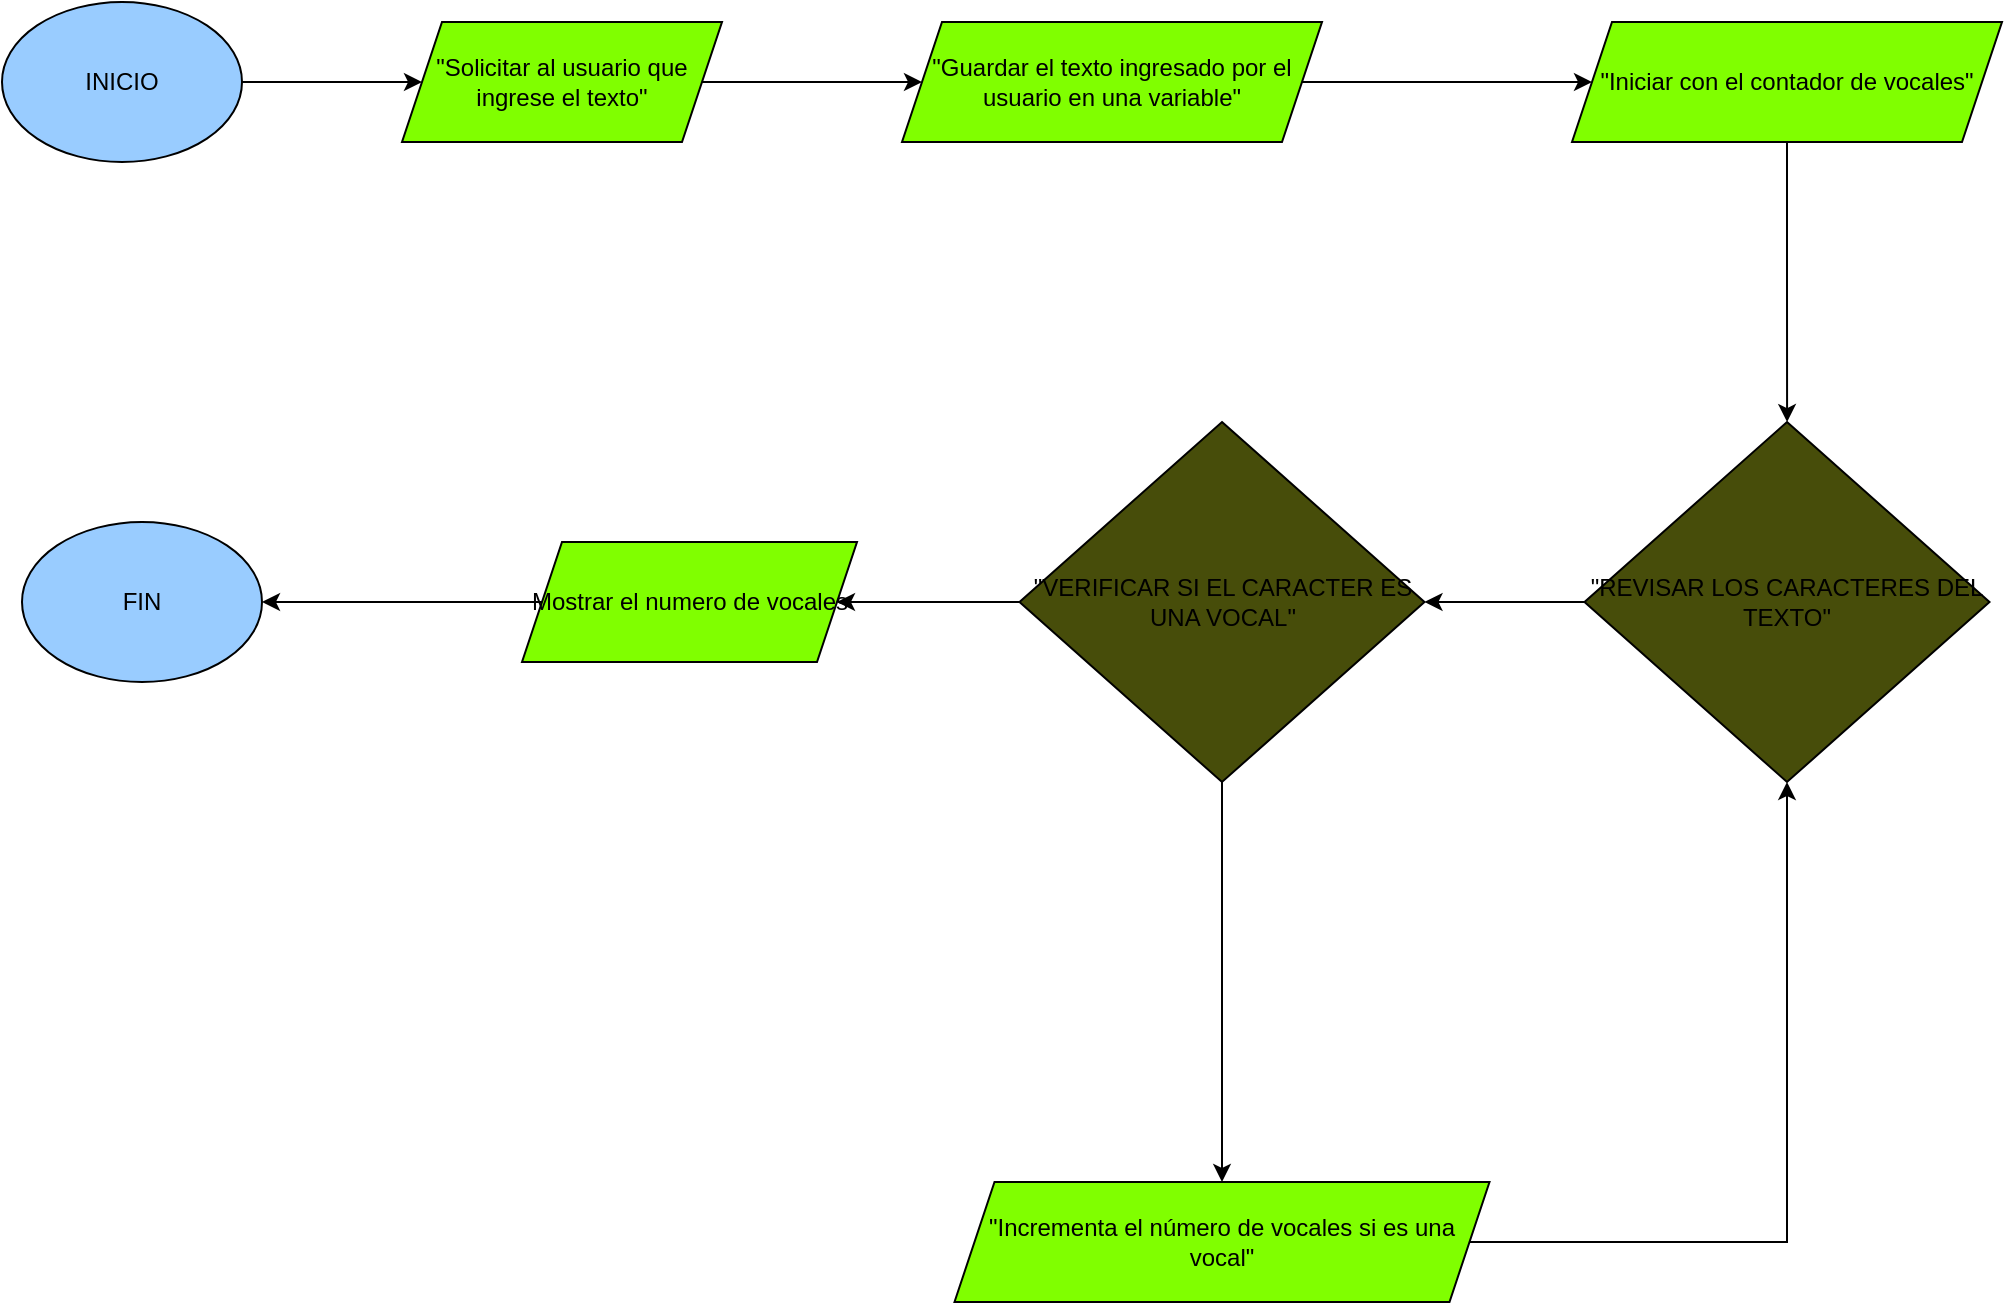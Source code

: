 <mxfile version="24.0.3" type="device">
  <diagram name="Página-1" id="eNvmCKqVrtrn8N-OGCcW">
    <mxGraphModel dx="1461" dy="669" grid="1" gridSize="10" guides="1" tooltips="1" connect="1" arrows="1" fold="1" page="1" pageScale="1" pageWidth="827" pageHeight="1169" math="0" shadow="0">
      <root>
        <mxCell id="0" />
        <mxCell id="1" parent="0" />
        <mxCell id="bXIoARrkf679ZsKBz-0Q-4" value="" style="edgeStyle=orthogonalEdgeStyle;rounded=0;orthogonalLoop=1;jettySize=auto;html=1;" edge="1" parent="1" source="bXIoARrkf679ZsKBz-0Q-2" target="bXIoARrkf679ZsKBz-0Q-3">
          <mxGeometry relative="1" as="geometry" />
        </mxCell>
        <mxCell id="bXIoARrkf679ZsKBz-0Q-2" value="INICIO" style="ellipse;whiteSpace=wrap;html=1;fillColor=#99CCFF;" vertex="1" parent="1">
          <mxGeometry y="10" width="120" height="80" as="geometry" />
        </mxCell>
        <mxCell id="bXIoARrkf679ZsKBz-0Q-6" value="" style="edgeStyle=orthogonalEdgeStyle;rounded=0;orthogonalLoop=1;jettySize=auto;html=1;" edge="1" parent="1" source="bXIoARrkf679ZsKBz-0Q-3" target="bXIoARrkf679ZsKBz-0Q-5">
          <mxGeometry relative="1" as="geometry" />
        </mxCell>
        <mxCell id="bXIoARrkf679ZsKBz-0Q-3" value="&quot;Solicitar al usuario que ingrese el texto&quot;" style="shape=parallelogram;perimeter=parallelogramPerimeter;whiteSpace=wrap;html=1;fixedSize=1;fillColor=#80FF00;" vertex="1" parent="1">
          <mxGeometry x="200" y="20" width="160" height="60" as="geometry" />
        </mxCell>
        <mxCell id="bXIoARrkf679ZsKBz-0Q-8" value="" style="edgeStyle=orthogonalEdgeStyle;rounded=0;orthogonalLoop=1;jettySize=auto;html=1;" edge="1" parent="1" source="bXIoARrkf679ZsKBz-0Q-5" target="bXIoARrkf679ZsKBz-0Q-7">
          <mxGeometry relative="1" as="geometry" />
        </mxCell>
        <mxCell id="bXIoARrkf679ZsKBz-0Q-5" value="&quot;Guardar el texto ingresado por el usuario en una variable&quot;" style="shape=parallelogram;perimeter=parallelogramPerimeter;whiteSpace=wrap;html=1;fixedSize=1;fillColor=#80FF00;" vertex="1" parent="1">
          <mxGeometry x="450" y="20" width="210" height="60" as="geometry" />
        </mxCell>
        <mxCell id="bXIoARrkf679ZsKBz-0Q-10" value="" style="edgeStyle=orthogonalEdgeStyle;rounded=0;orthogonalLoop=1;jettySize=auto;html=1;" edge="1" parent="1" source="bXIoARrkf679ZsKBz-0Q-7" target="bXIoARrkf679ZsKBz-0Q-9">
          <mxGeometry relative="1" as="geometry" />
        </mxCell>
        <mxCell id="bXIoARrkf679ZsKBz-0Q-7" value="&quot;Iniciar con el contador de vocales&quot;" style="shape=parallelogram;perimeter=parallelogramPerimeter;whiteSpace=wrap;html=1;fixedSize=1;fillColor=#80FF00;" vertex="1" parent="1">
          <mxGeometry x="785" y="20" width="215" height="60" as="geometry" />
        </mxCell>
        <mxCell id="bXIoARrkf679ZsKBz-0Q-12" value="" style="edgeStyle=orthogonalEdgeStyle;rounded=0;orthogonalLoop=1;jettySize=auto;html=1;" edge="1" parent="1" source="bXIoARrkf679ZsKBz-0Q-9" target="bXIoARrkf679ZsKBz-0Q-11">
          <mxGeometry relative="1" as="geometry" />
        </mxCell>
        <mxCell id="bXIoARrkf679ZsKBz-0Q-9" value="&quot;REVISAR LOS CARACTERES DEL TEXTO&quot;" style="rhombus;whiteSpace=wrap;html=1;fillColor=#474D0A;" vertex="1" parent="1">
          <mxGeometry x="791.25" y="220" width="202.5" height="180" as="geometry" />
        </mxCell>
        <mxCell id="bXIoARrkf679ZsKBz-0Q-14" value="" style="edgeStyle=orthogonalEdgeStyle;rounded=0;orthogonalLoop=1;jettySize=auto;html=1;" edge="1" parent="1" source="bXIoARrkf679ZsKBz-0Q-11" target="bXIoARrkf679ZsKBz-0Q-13">
          <mxGeometry relative="1" as="geometry" />
        </mxCell>
        <mxCell id="bXIoARrkf679ZsKBz-0Q-18" value="" style="edgeStyle=orthogonalEdgeStyle;rounded=0;orthogonalLoop=1;jettySize=auto;html=1;" edge="1" parent="1" source="bXIoARrkf679ZsKBz-0Q-11" target="bXIoARrkf679ZsKBz-0Q-17">
          <mxGeometry relative="1" as="geometry" />
        </mxCell>
        <mxCell id="bXIoARrkf679ZsKBz-0Q-11" value="&quot;VERIFICAR SI EL CARACTER ES UNA VOCAL&quot;" style="rhombus;whiteSpace=wrap;html=1;fillColor=#474D0A;" vertex="1" parent="1">
          <mxGeometry x="508.75" y="220" width="202.5" height="180" as="geometry" />
        </mxCell>
        <mxCell id="bXIoARrkf679ZsKBz-0Q-16" value="" style="edgeStyle=orthogonalEdgeStyle;rounded=0;orthogonalLoop=1;jettySize=auto;html=1;entryX=0.5;entryY=1;entryDx=0;entryDy=0;" edge="1" parent="1" source="bXIoARrkf679ZsKBz-0Q-13" target="bXIoARrkf679ZsKBz-0Q-9">
          <mxGeometry relative="1" as="geometry">
            <mxPoint x="910" y="630" as="targetPoint" />
          </mxGeometry>
        </mxCell>
        <mxCell id="bXIoARrkf679ZsKBz-0Q-13" value="&quot;Incrementa el número de vocales si es una vocal&quot;" style="shape=parallelogram;perimeter=parallelogramPerimeter;whiteSpace=wrap;html=1;fixedSize=1;fillColor=#80FF00;" vertex="1" parent="1">
          <mxGeometry x="476.25" y="600" width="267.5" height="60" as="geometry" />
        </mxCell>
        <mxCell id="bXIoARrkf679ZsKBz-0Q-20" value="" style="edgeStyle=orthogonalEdgeStyle;rounded=0;orthogonalLoop=1;jettySize=auto;html=1;entryX=1;entryY=0.5;entryDx=0;entryDy=0;" edge="1" parent="1" source="bXIoARrkf679ZsKBz-0Q-17" target="bXIoARrkf679ZsKBz-0Q-21">
          <mxGeometry relative="1" as="geometry">
            <mxPoint x="170" y="310" as="targetPoint" />
          </mxGeometry>
        </mxCell>
        <mxCell id="bXIoARrkf679ZsKBz-0Q-17" value="Mostrar el numero de vocales" style="shape=parallelogram;perimeter=parallelogramPerimeter;whiteSpace=wrap;html=1;fixedSize=1;fillColor=#80FF00;" vertex="1" parent="1">
          <mxGeometry x="260" y="280" width="167.5" height="60" as="geometry" />
        </mxCell>
        <mxCell id="bXIoARrkf679ZsKBz-0Q-21" value="FIN" style="ellipse;whiteSpace=wrap;html=1;fillColor=#99CCFF;" vertex="1" parent="1">
          <mxGeometry x="10" y="270" width="120" height="80" as="geometry" />
        </mxCell>
      </root>
    </mxGraphModel>
  </diagram>
</mxfile>
